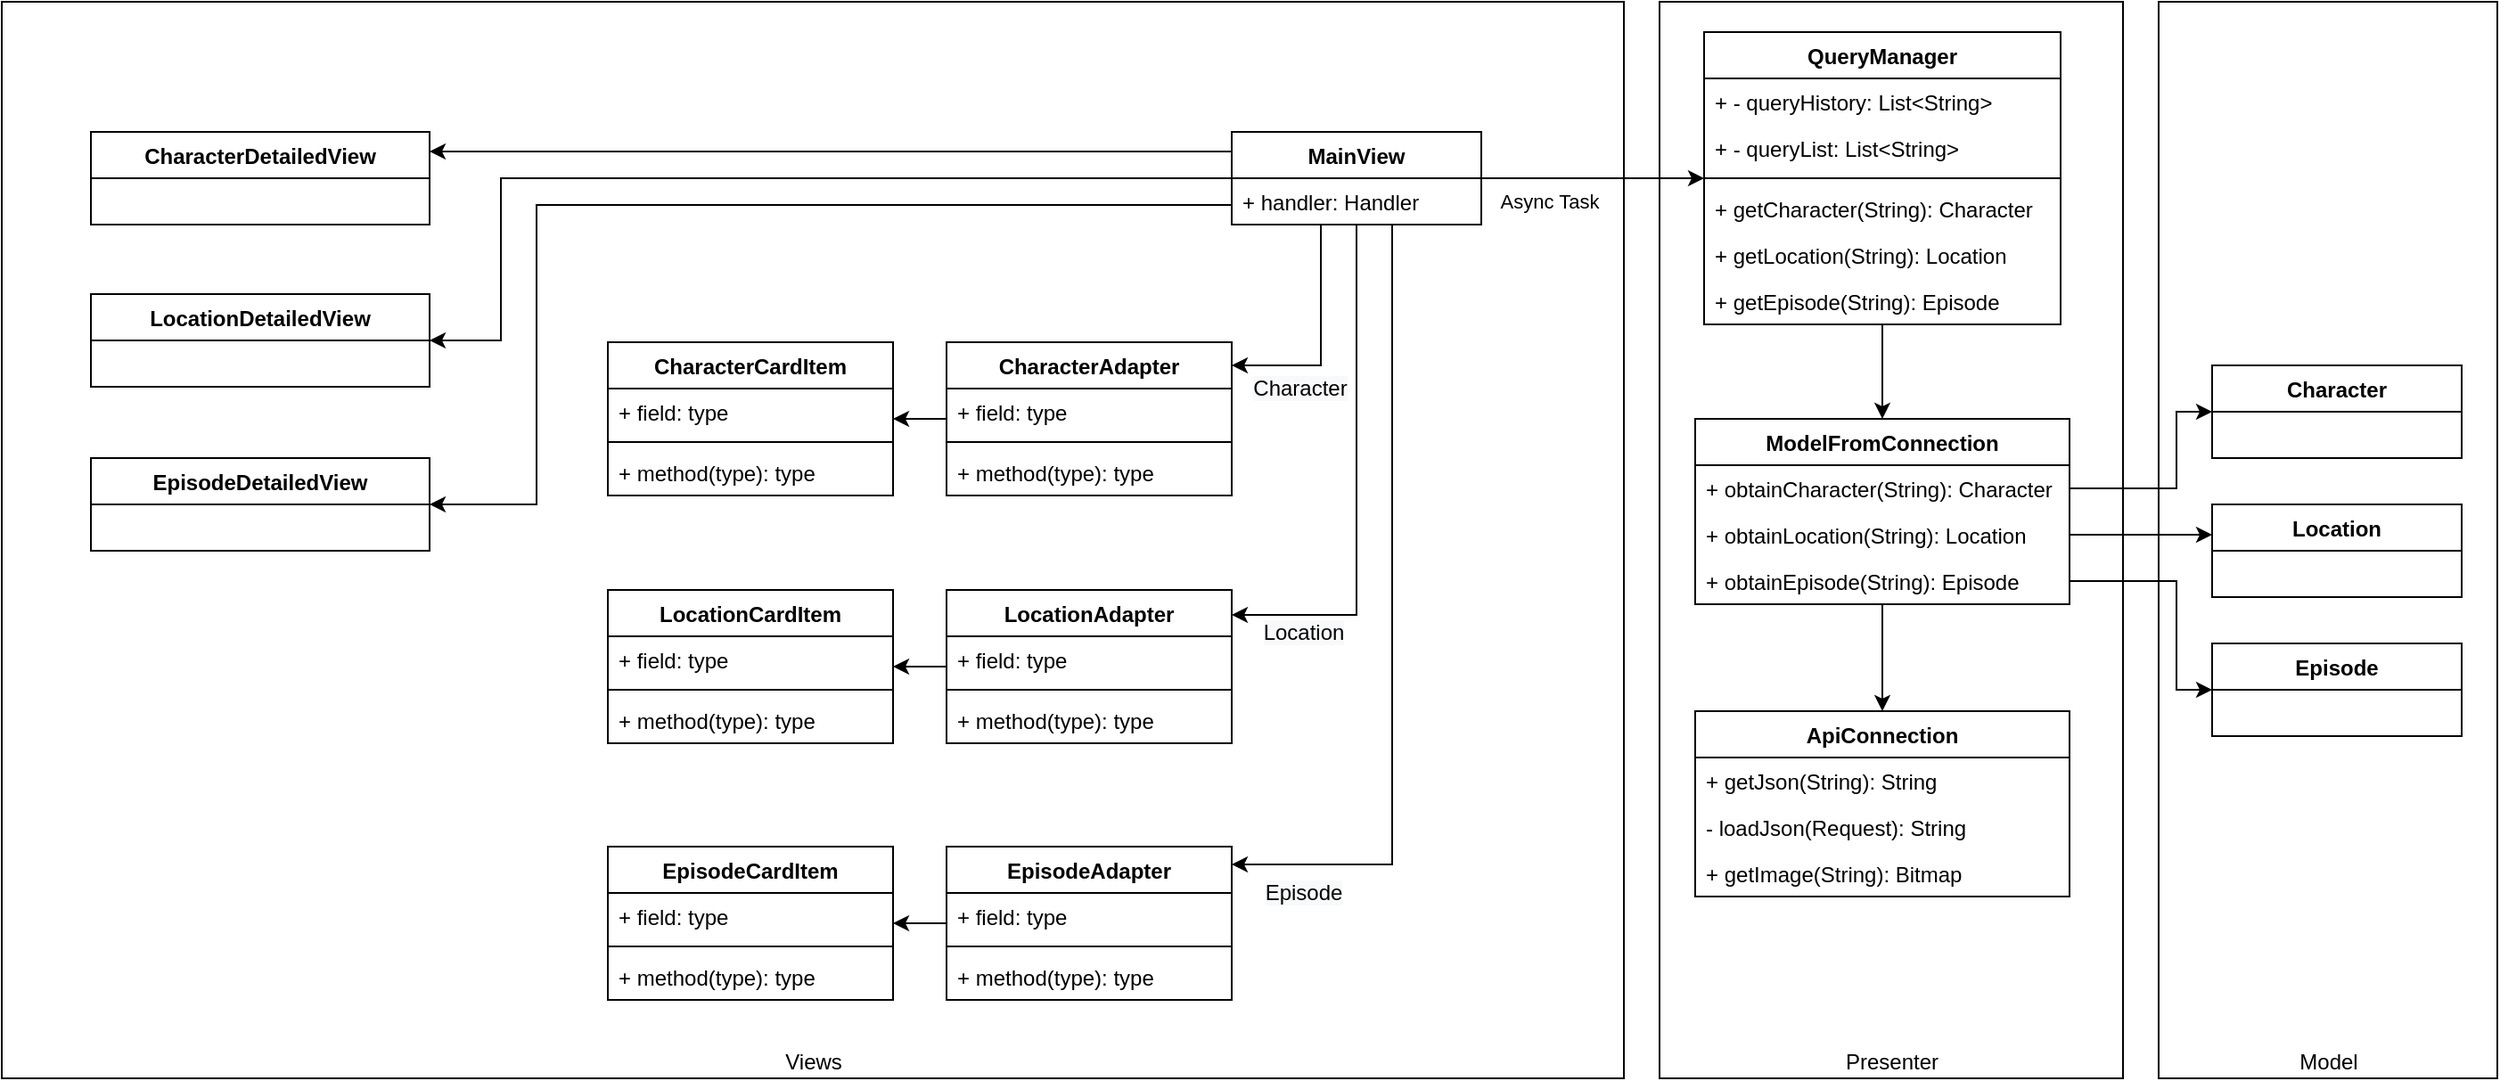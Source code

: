 <mxfile version="14.5.8" type="github"><diagram id="W9qQhaeP2AJs4PxGi8Aj" name="Page-1"><mxGraphModel dx="2591" dy="772" grid="1" gridSize="10" guides="1" tooltips="1" connect="1" arrows="1" fold="1" page="1" pageScale="1" pageWidth="1169" pageHeight="827" math="0" shadow="0"><root><mxCell id="0"/><mxCell id="1" parent="0"/><mxCell id="TamETq3UFSEYEg2kj5Xd-10" value="Presenter" style="verticalLabelPosition=middle;verticalAlign=bottom;html=1;shape=mxgraph.basic.rect;fillColor2=none;strokeWidth=1;size=20;indent=5;labelPosition=center;align=center;" vertex="1" parent="1"><mxGeometry x="350" y="46" width="260" height="604" as="geometry"/></mxCell><mxCell id="TamETq3UFSEYEg2kj5Xd-9" value="Views" style="verticalLabelPosition=middle;verticalAlign=bottom;html=1;shape=mxgraph.basic.rect;fillColor2=none;strokeWidth=1;size=20;indent=5;labelPosition=center;align=center;" vertex="1" parent="1"><mxGeometry x="-580" y="46" width="910" height="604" as="geometry"/></mxCell><mxCell id="TamETq3UFSEYEg2kj5Xd-31" style="edgeStyle=orthogonalEdgeStyle;rounded=0;orthogonalLoop=1;jettySize=auto;html=1;startArrow=none;startFill=0;" edge="1" parent="1" source="TamETq3UFSEYEg2kj5Xd-1" target="TamETq3UFSEYEg2kj5Xd-40"><mxGeometry relative="1" as="geometry"><Array as="points"/></mxGeometry></mxCell><mxCell id="TamETq3UFSEYEg2kj5Xd-32" value="Async Task" style="edgeLabel;html=1;align=center;verticalAlign=middle;resizable=0;points=[];" vertex="1" connectable="0" parent="TamETq3UFSEYEg2kj5Xd-31"><mxGeometry x="-0.711" y="-3" relative="1" as="geometry"><mxPoint x="20" y="10" as="offset"/></mxGeometry></mxCell><mxCell id="TamETq3UFSEYEg2kj5Xd-80" style="edgeStyle=orthogonalEdgeStyle;rounded=0;orthogonalLoop=1;jettySize=auto;html=1;startArrow=none;startFill=0;fontColor=#000000;" edge="1" parent="1" source="TamETq3UFSEYEg2kj5Xd-1" target="TamETq3UFSEYEg2kj5Xd-56"><mxGeometry relative="1" as="geometry"><Array as="points"><mxPoint x="160" y="250"/></Array></mxGeometry></mxCell><mxCell id="TamETq3UFSEYEg2kj5Xd-86" value="&lt;span style=&quot;font-size: 12px ; text-align: left ; background-color: rgb(248 , 249 , 250)&quot;&gt;Character&lt;/span&gt;" style="edgeLabel;html=1;align=center;verticalAlign=middle;resizable=0;points=[];fontColor=#000000;" vertex="1" connectable="0" parent="TamETq3UFSEYEg2kj5Xd-80"><mxGeometry x="0.416" y="3" relative="1" as="geometry"><mxPoint y="10" as="offset"/></mxGeometry></mxCell><mxCell id="TamETq3UFSEYEg2kj5Xd-81" style="edgeStyle=orthogonalEdgeStyle;rounded=0;orthogonalLoop=1;jettySize=auto;html=1;startArrow=none;startFill=0;fontColor=#000000;" edge="1" parent="1" source="TamETq3UFSEYEg2kj5Xd-1" target="TamETq3UFSEYEg2kj5Xd-60"><mxGeometry relative="1" as="geometry"><Array as="points"><mxPoint x="180" y="390"/></Array></mxGeometry></mxCell><mxCell id="TamETq3UFSEYEg2kj5Xd-87" value="&lt;span style=&quot;font-size: 12px ; text-align: left ; background-color: rgb(248 , 249 , 250)&quot;&gt;Location&lt;/span&gt;" style="edgeLabel;html=1;align=center;verticalAlign=middle;resizable=0;points=[];fontColor=#000000;" vertex="1" connectable="0" parent="TamETq3UFSEYEg2kj5Xd-81"><mxGeometry x="0.653" y="-2" relative="1" as="geometry"><mxPoint x="-9.83" y="12" as="offset"/></mxGeometry></mxCell><mxCell id="TamETq3UFSEYEg2kj5Xd-82" style="edgeStyle=orthogonalEdgeStyle;rounded=0;orthogonalLoop=1;jettySize=auto;html=1;startArrow=none;startFill=0;fontColor=#000000;" edge="1" parent="1" source="TamETq3UFSEYEg2kj5Xd-1" target="TamETq3UFSEYEg2kj5Xd-64"><mxGeometry relative="1" as="geometry"><Array as="points"><mxPoint x="200" y="530"/></Array></mxGeometry></mxCell><mxCell id="TamETq3UFSEYEg2kj5Xd-88" value="&lt;span style=&quot;font-size: 12px ; text-align: left ; background-color: rgb(248 , 249 , 250)&quot;&gt;Episode&lt;/span&gt;" style="edgeLabel;html=1;align=center;verticalAlign=middle;resizable=0;points=[];fontColor=#000000;" vertex="1" connectable="0" parent="TamETq3UFSEYEg2kj5Xd-82"><mxGeometry x="0.888" relative="1" as="geometry"><mxPoint x="15.17" y="16" as="offset"/></mxGeometry></mxCell><mxCell id="TamETq3UFSEYEg2kj5Xd-96" style="edgeStyle=orthogonalEdgeStyle;rounded=0;orthogonalLoop=1;jettySize=auto;html=1;startArrow=none;startFill=0;fontColor=#000000;" edge="1" parent="1" source="TamETq3UFSEYEg2kj5Xd-1" target="TamETq3UFSEYEg2kj5Xd-89"><mxGeometry relative="1" as="geometry"><Array as="points"><mxPoint x="-110" y="130"/><mxPoint x="-110" y="130"/></Array></mxGeometry></mxCell><mxCell id="TamETq3UFSEYEg2kj5Xd-97" style="edgeStyle=orthogonalEdgeStyle;rounded=0;orthogonalLoop=1;jettySize=auto;html=1;startArrow=none;startFill=0;fontColor=#000000;" edge="1" parent="1" source="TamETq3UFSEYEg2kj5Xd-1" target="TamETq3UFSEYEg2kj5Xd-93"><mxGeometry relative="1" as="geometry"><Array as="points"><mxPoint x="-300" y="145"/><mxPoint x="-300" y="236"/></Array></mxGeometry></mxCell><mxCell id="TamETq3UFSEYEg2kj5Xd-98" style="edgeStyle=orthogonalEdgeStyle;rounded=0;orthogonalLoop=1;jettySize=auto;html=1;startArrow=none;startFill=0;fontColor=#000000;" edge="1" parent="1" source="TamETq3UFSEYEg2kj5Xd-1" target="TamETq3UFSEYEg2kj5Xd-94"><mxGeometry relative="1" as="geometry"><Array as="points"><mxPoint x="-280" y="160"/><mxPoint x="-280" y="328"/></Array></mxGeometry></mxCell><mxCell id="TamETq3UFSEYEg2kj5Xd-1" value="MainView" style="swimlane;fontStyle=1;childLayout=stackLayout;horizontal=1;startSize=26;fillColor=none;horizontalStack=0;resizeParent=1;resizeParentMax=0;resizeLast=0;collapsible=1;marginBottom=0;" vertex="1" parent="1"><mxGeometry x="110" y="119" width="140" height="52" as="geometry"/></mxCell><mxCell id="TamETq3UFSEYEg2kj5Xd-44" value="+ handler: Handler" style="text;strokeColor=none;fillColor=none;align=left;verticalAlign=top;spacingLeft=4;spacingRight=4;overflow=hidden;rotatable=0;points=[[0,0.5],[1,0.5]];portConstraint=eastwest;" vertex="1" parent="TamETq3UFSEYEg2kj5Xd-1"><mxGeometry y="26" width="140" height="26" as="geometry"/></mxCell><mxCell id="TamETq3UFSEYEg2kj5Xd-18" style="edgeStyle=orthogonalEdgeStyle;rounded=0;orthogonalLoop=1;jettySize=auto;html=1;" edge="1" parent="1" source="TamETq3UFSEYEg2kj5Xd-40" target="TamETq3UFSEYEg2kj5Xd-13"><mxGeometry relative="1" as="geometry"/></mxCell><mxCell id="TamETq3UFSEYEg2kj5Xd-37" style="edgeStyle=orthogonalEdgeStyle;rounded=0;orthogonalLoop=1;jettySize=auto;html=1;startArrow=none;startFill=0;fontColor=#000000;" edge="1" parent="1" source="TamETq3UFSEYEg2kj5Xd-13" target="TamETq3UFSEYEg2kj5Xd-33"><mxGeometry relative="1" as="geometry"/></mxCell><mxCell id="TamETq3UFSEYEg2kj5Xd-13" value="ModelFromConnection" style="swimlane;fontStyle=1;childLayout=stackLayout;horizontal=1;startSize=26;fillColor=none;horizontalStack=0;resizeParent=1;resizeParentMax=0;resizeLast=0;collapsible=1;marginBottom=0;" vertex="1" parent="1"><mxGeometry x="370" y="280" width="210" height="104" as="geometry"/></mxCell><mxCell id="TamETq3UFSEYEg2kj5Xd-48" value="+ obtainCharacter(String): Character" style="text;strokeColor=none;fillColor=none;align=left;verticalAlign=top;spacingLeft=4;spacingRight=4;overflow=hidden;rotatable=0;points=[[0,0.5],[1,0.5]];portConstraint=eastwest;" vertex="1" parent="TamETq3UFSEYEg2kj5Xd-13"><mxGeometry y="26" width="210" height="26" as="geometry"/></mxCell><mxCell id="TamETq3UFSEYEg2kj5Xd-49" value="+ obtainLocation(String): Location" style="text;strokeColor=none;fillColor=none;align=left;verticalAlign=top;spacingLeft=4;spacingRight=4;overflow=hidden;rotatable=0;points=[[0,0.5],[1,0.5]];portConstraint=eastwest;" vertex="1" parent="TamETq3UFSEYEg2kj5Xd-13"><mxGeometry y="52" width="210" height="26" as="geometry"/></mxCell><mxCell id="TamETq3UFSEYEg2kj5Xd-50" value="+ obtainEpisode(String): Episode" style="text;strokeColor=none;fillColor=none;align=left;verticalAlign=top;spacingLeft=4;spacingRight=4;overflow=hidden;rotatable=0;points=[[0,0.5],[1,0.5]];portConstraint=eastwest;" vertex="1" parent="TamETq3UFSEYEg2kj5Xd-13"><mxGeometry y="78" width="210" height="26" as="geometry"/></mxCell><mxCell id="TamETq3UFSEYEg2kj5Xd-19" value="Model" style="verticalLabelPosition=middle;verticalAlign=bottom;html=1;shape=mxgraph.basic.rect;fillColor2=none;strokeWidth=1;size=20;indent=5;labelPosition=center;align=center;" vertex="1" parent="1"><mxGeometry x="630" y="46" width="190" height="604" as="geometry"/></mxCell><mxCell id="TamETq3UFSEYEg2kj5Xd-20" value="Character" style="swimlane;fontStyle=1;childLayout=stackLayout;horizontal=1;startSize=26;fillColor=none;horizontalStack=0;resizeParent=1;resizeParentMax=0;resizeLast=0;collapsible=1;marginBottom=0;" vertex="1" parent="1"><mxGeometry x="660" y="250" width="140" height="52" as="geometry"/></mxCell><mxCell id="TamETq3UFSEYEg2kj5Xd-24" value="Location" style="swimlane;fontStyle=1;childLayout=stackLayout;horizontal=1;startSize=26;fillColor=none;horizontalStack=0;resizeParent=1;resizeParentMax=0;resizeLast=0;collapsible=1;marginBottom=0;" vertex="1" parent="1"><mxGeometry x="660" y="328" width="140" height="52" as="geometry"/></mxCell><mxCell id="TamETq3UFSEYEg2kj5Xd-25" value="Episode" style="swimlane;fontStyle=1;childLayout=stackLayout;horizontal=1;startSize=26;fillColor=none;horizontalStack=0;resizeParent=1;resizeParentMax=0;resizeLast=0;collapsible=1;marginBottom=0;" vertex="1" parent="1"><mxGeometry x="660" y="406" width="140" height="52" as="geometry"/></mxCell><mxCell id="TamETq3UFSEYEg2kj5Xd-27" style="edgeStyle=orthogonalEdgeStyle;rounded=0;orthogonalLoop=1;jettySize=auto;html=1;startArrow=none;startFill=0;" edge="1" parent="1" source="TamETq3UFSEYEg2kj5Xd-48" target="TamETq3UFSEYEg2kj5Xd-20"><mxGeometry relative="1" as="geometry"><mxPoint x="475" y="365" as="sourcePoint"/><Array as="points"><mxPoint x="640" y="319"/><mxPoint x="640" y="276"/></Array></mxGeometry></mxCell><mxCell id="TamETq3UFSEYEg2kj5Xd-28" style="edgeStyle=orthogonalEdgeStyle;rounded=0;orthogonalLoop=1;jettySize=auto;html=1;startArrow=none;startFill=0;" edge="1" parent="1" source="TamETq3UFSEYEg2kj5Xd-49" target="TamETq3UFSEYEg2kj5Xd-24"><mxGeometry relative="1" as="geometry"><mxPoint x="475" y="365" as="sourcePoint"/><Array as="points"><mxPoint x="680" y="345"/><mxPoint x="680" y="358"/></Array></mxGeometry></mxCell><mxCell id="TamETq3UFSEYEg2kj5Xd-29" style="edgeStyle=orthogonalEdgeStyle;rounded=0;orthogonalLoop=1;jettySize=auto;html=1;startArrow=none;startFill=0;" edge="1" parent="1" target="TamETq3UFSEYEg2kj5Xd-25"><mxGeometry relative="1" as="geometry"><mxPoint x="580" y="371" as="sourcePoint"/><Array as="points"><mxPoint x="640" y="371"/><mxPoint x="640" y="432"/></Array></mxGeometry></mxCell><mxCell id="TamETq3UFSEYEg2kj5Xd-33" value="ApiConnection" style="swimlane;fontStyle=1;childLayout=stackLayout;horizontal=1;startSize=26;fillColor=none;horizontalStack=0;resizeParent=1;resizeParentMax=0;resizeLast=0;collapsible=1;marginBottom=0;" vertex="1" parent="1"><mxGeometry x="370" y="444" width="210" height="104" as="geometry"/></mxCell><mxCell id="TamETq3UFSEYEg2kj5Xd-51" value="+ getJson(String): String" style="text;strokeColor=none;fillColor=none;align=left;verticalAlign=top;spacingLeft=4;spacingRight=4;overflow=hidden;rotatable=0;points=[[0,0.5],[1,0.5]];portConstraint=eastwest;" vertex="1" parent="TamETq3UFSEYEg2kj5Xd-33"><mxGeometry y="26" width="210" height="26" as="geometry"/></mxCell><mxCell id="TamETq3UFSEYEg2kj5Xd-38" value="- loadJson(Request): String" style="text;strokeColor=none;fillColor=none;align=left;verticalAlign=top;spacingLeft=4;spacingRight=4;overflow=hidden;rotatable=0;points=[[0,0.5],[1,0.5]];portConstraint=eastwest;" vertex="1" parent="TamETq3UFSEYEg2kj5Xd-33"><mxGeometry y="52" width="210" height="26" as="geometry"/></mxCell><mxCell id="TamETq3UFSEYEg2kj5Xd-35" value="+ getImage(String): Bitmap" style="text;strokeColor=none;fillColor=none;align=left;verticalAlign=top;spacingLeft=4;spacingRight=4;overflow=hidden;rotatable=0;points=[[0,0.5],[1,0.5]];portConstraint=eastwest;" vertex="1" parent="TamETq3UFSEYEg2kj5Xd-33"><mxGeometry y="78" width="210" height="26" as="geometry"/></mxCell><mxCell id="TamETq3UFSEYEg2kj5Xd-40" value="QueryManager" style="swimlane;fontStyle=1;align=center;verticalAlign=top;childLayout=stackLayout;horizontal=1;startSize=26;horizontalStack=0;resizeParent=1;resizeParentMax=0;resizeLast=0;collapsible=1;marginBottom=0;fontColor=#000000;" vertex="1" parent="1"><mxGeometry x="375" y="63" width="200" height="164" as="geometry"/></mxCell><mxCell id="TamETq3UFSEYEg2kj5Xd-41" value="+ - queryHistory: List&lt;String&gt;" style="text;strokeColor=none;fillColor=none;align=left;verticalAlign=top;spacingLeft=4;spacingRight=4;overflow=hidden;rotatable=0;points=[[0,0.5],[1,0.5]];portConstraint=eastwest;" vertex="1" parent="TamETq3UFSEYEg2kj5Xd-40"><mxGeometry y="26" width="200" height="26" as="geometry"/></mxCell><mxCell id="TamETq3UFSEYEg2kj5Xd-45" value="+ - queryList: List&lt;String&gt;" style="text;strokeColor=none;fillColor=none;align=left;verticalAlign=top;spacingLeft=4;spacingRight=4;overflow=hidden;rotatable=0;points=[[0,0.5],[1,0.5]];portConstraint=eastwest;" vertex="1" parent="TamETq3UFSEYEg2kj5Xd-40"><mxGeometry y="52" width="200" height="26" as="geometry"/></mxCell><mxCell id="TamETq3UFSEYEg2kj5Xd-42" value="" style="line;strokeWidth=1;fillColor=none;align=left;verticalAlign=middle;spacingTop=-1;spacingLeft=3;spacingRight=3;rotatable=0;labelPosition=right;points=[];portConstraint=eastwest;" vertex="1" parent="TamETq3UFSEYEg2kj5Xd-40"><mxGeometry y="78" width="200" height="8" as="geometry"/></mxCell><mxCell id="TamETq3UFSEYEg2kj5Xd-43" value="+ getCharacter(String): Character" style="text;strokeColor=none;fillColor=none;align=left;verticalAlign=top;spacingLeft=4;spacingRight=4;overflow=hidden;rotatable=0;points=[[0,0.5],[1,0.5]];portConstraint=eastwest;" vertex="1" parent="TamETq3UFSEYEg2kj5Xd-40"><mxGeometry y="86" width="200" height="26" as="geometry"/></mxCell><mxCell id="TamETq3UFSEYEg2kj5Xd-46" value="+ getLocation(String): Location" style="text;strokeColor=none;fillColor=none;align=left;verticalAlign=top;spacingLeft=4;spacingRight=4;overflow=hidden;rotatable=0;points=[[0,0.5],[1,0.5]];portConstraint=eastwest;" vertex="1" parent="TamETq3UFSEYEg2kj5Xd-40"><mxGeometry y="112" width="200" height="26" as="geometry"/></mxCell><mxCell id="TamETq3UFSEYEg2kj5Xd-47" value="+ getEpisode(String): Episode" style="text;strokeColor=none;fillColor=none;align=left;verticalAlign=top;spacingLeft=4;spacingRight=4;overflow=hidden;rotatable=0;points=[[0,0.5],[1,0.5]];portConstraint=eastwest;" vertex="1" parent="TamETq3UFSEYEg2kj5Xd-40"><mxGeometry y="138" width="200" height="26" as="geometry"/></mxCell><mxCell id="TamETq3UFSEYEg2kj5Xd-83" style="edgeStyle=orthogonalEdgeStyle;rounded=0;orthogonalLoop=1;jettySize=auto;html=1;startArrow=none;startFill=0;fontColor=#000000;" edge="1" parent="1" source="TamETq3UFSEYEg2kj5Xd-56" target="TamETq3UFSEYEg2kj5Xd-68"><mxGeometry relative="1" as="geometry"/></mxCell><mxCell id="TamETq3UFSEYEg2kj5Xd-56" value="CharacterAdapter" style="swimlane;fontStyle=1;align=center;verticalAlign=top;childLayout=stackLayout;horizontal=1;startSize=26;horizontalStack=0;resizeParent=1;resizeParentMax=0;resizeLast=0;collapsible=1;marginBottom=0;fontColor=#000000;" vertex="1" parent="1"><mxGeometry x="-50" y="237" width="160" height="86" as="geometry"/></mxCell><mxCell id="TamETq3UFSEYEg2kj5Xd-57" value="+ field: type" style="text;strokeColor=none;fillColor=none;align=left;verticalAlign=top;spacingLeft=4;spacingRight=4;overflow=hidden;rotatable=0;points=[[0,0.5],[1,0.5]];portConstraint=eastwest;" vertex="1" parent="TamETq3UFSEYEg2kj5Xd-56"><mxGeometry y="26" width="160" height="26" as="geometry"/></mxCell><mxCell id="TamETq3UFSEYEg2kj5Xd-58" value="" style="line;strokeWidth=1;fillColor=none;align=left;verticalAlign=middle;spacingTop=-1;spacingLeft=3;spacingRight=3;rotatable=0;labelPosition=right;points=[];portConstraint=eastwest;" vertex="1" parent="TamETq3UFSEYEg2kj5Xd-56"><mxGeometry y="52" width="160" height="8" as="geometry"/></mxCell><mxCell id="TamETq3UFSEYEg2kj5Xd-59" value="+ method(type): type" style="text;strokeColor=none;fillColor=none;align=left;verticalAlign=top;spacingLeft=4;spacingRight=4;overflow=hidden;rotatable=0;points=[[0,0.5],[1,0.5]];portConstraint=eastwest;" vertex="1" parent="TamETq3UFSEYEg2kj5Xd-56"><mxGeometry y="60" width="160" height="26" as="geometry"/></mxCell><mxCell id="TamETq3UFSEYEg2kj5Xd-84" style="edgeStyle=orthogonalEdgeStyle;rounded=0;orthogonalLoop=1;jettySize=auto;html=1;startArrow=none;startFill=0;fontColor=#000000;" edge="1" parent="1" source="TamETq3UFSEYEg2kj5Xd-60" target="TamETq3UFSEYEg2kj5Xd-72"><mxGeometry relative="1" as="geometry"/></mxCell><mxCell id="TamETq3UFSEYEg2kj5Xd-60" value="LocationAdapter" style="swimlane;fontStyle=1;align=center;verticalAlign=top;childLayout=stackLayout;horizontal=1;startSize=26;horizontalStack=0;resizeParent=1;resizeParentMax=0;resizeLast=0;collapsible=1;marginBottom=0;fontColor=#000000;" vertex="1" parent="1"><mxGeometry x="-50" y="376" width="160" height="86" as="geometry"/></mxCell><mxCell id="TamETq3UFSEYEg2kj5Xd-61" value="+ field: type" style="text;strokeColor=none;fillColor=none;align=left;verticalAlign=top;spacingLeft=4;spacingRight=4;overflow=hidden;rotatable=0;points=[[0,0.5],[1,0.5]];portConstraint=eastwest;" vertex="1" parent="TamETq3UFSEYEg2kj5Xd-60"><mxGeometry y="26" width="160" height="26" as="geometry"/></mxCell><mxCell id="TamETq3UFSEYEg2kj5Xd-62" value="" style="line;strokeWidth=1;fillColor=none;align=left;verticalAlign=middle;spacingTop=-1;spacingLeft=3;spacingRight=3;rotatable=0;labelPosition=right;points=[];portConstraint=eastwest;" vertex="1" parent="TamETq3UFSEYEg2kj5Xd-60"><mxGeometry y="52" width="160" height="8" as="geometry"/></mxCell><mxCell id="TamETq3UFSEYEg2kj5Xd-63" value="+ method(type): type" style="text;strokeColor=none;fillColor=none;align=left;verticalAlign=top;spacingLeft=4;spacingRight=4;overflow=hidden;rotatable=0;points=[[0,0.5],[1,0.5]];portConstraint=eastwest;" vertex="1" parent="TamETq3UFSEYEg2kj5Xd-60"><mxGeometry y="60" width="160" height="26" as="geometry"/></mxCell><mxCell id="TamETq3UFSEYEg2kj5Xd-85" style="edgeStyle=orthogonalEdgeStyle;rounded=0;orthogonalLoop=1;jettySize=auto;html=1;startArrow=none;startFill=0;fontColor=#000000;" edge="1" parent="1" source="TamETq3UFSEYEg2kj5Xd-64" target="TamETq3UFSEYEg2kj5Xd-76"><mxGeometry relative="1" as="geometry"/></mxCell><mxCell id="TamETq3UFSEYEg2kj5Xd-64" value="EpisodeAdapter" style="swimlane;fontStyle=1;align=center;verticalAlign=top;childLayout=stackLayout;horizontal=1;startSize=26;horizontalStack=0;resizeParent=1;resizeParentMax=0;resizeLast=0;collapsible=1;marginBottom=0;fontColor=#000000;" vertex="1" parent="1"><mxGeometry x="-50" y="520" width="160" height="86" as="geometry"/></mxCell><mxCell id="TamETq3UFSEYEg2kj5Xd-65" value="+ field: type" style="text;strokeColor=none;fillColor=none;align=left;verticalAlign=top;spacingLeft=4;spacingRight=4;overflow=hidden;rotatable=0;points=[[0,0.5],[1,0.5]];portConstraint=eastwest;" vertex="1" parent="TamETq3UFSEYEg2kj5Xd-64"><mxGeometry y="26" width="160" height="26" as="geometry"/></mxCell><mxCell id="TamETq3UFSEYEg2kj5Xd-66" value="" style="line;strokeWidth=1;fillColor=none;align=left;verticalAlign=middle;spacingTop=-1;spacingLeft=3;spacingRight=3;rotatable=0;labelPosition=right;points=[];portConstraint=eastwest;" vertex="1" parent="TamETq3UFSEYEg2kj5Xd-64"><mxGeometry y="52" width="160" height="8" as="geometry"/></mxCell><mxCell id="TamETq3UFSEYEg2kj5Xd-67" value="+ method(type): type" style="text;strokeColor=none;fillColor=none;align=left;verticalAlign=top;spacingLeft=4;spacingRight=4;overflow=hidden;rotatable=0;points=[[0,0.5],[1,0.5]];portConstraint=eastwest;" vertex="1" parent="TamETq3UFSEYEg2kj5Xd-64"><mxGeometry y="60" width="160" height="26" as="geometry"/></mxCell><mxCell id="TamETq3UFSEYEg2kj5Xd-68" value="CharacterCardItem" style="swimlane;fontStyle=1;align=center;verticalAlign=top;childLayout=stackLayout;horizontal=1;startSize=26;horizontalStack=0;resizeParent=1;resizeParentMax=0;resizeLast=0;collapsible=1;marginBottom=0;fontColor=#000000;" vertex="1" parent="1"><mxGeometry x="-240" y="237" width="160" height="86" as="geometry"/></mxCell><mxCell id="TamETq3UFSEYEg2kj5Xd-69" value="+ field: type" style="text;strokeColor=none;fillColor=none;align=left;verticalAlign=top;spacingLeft=4;spacingRight=4;overflow=hidden;rotatable=0;points=[[0,0.5],[1,0.5]];portConstraint=eastwest;" vertex="1" parent="TamETq3UFSEYEg2kj5Xd-68"><mxGeometry y="26" width="160" height="26" as="geometry"/></mxCell><mxCell id="TamETq3UFSEYEg2kj5Xd-70" value="" style="line;strokeWidth=1;fillColor=none;align=left;verticalAlign=middle;spacingTop=-1;spacingLeft=3;spacingRight=3;rotatable=0;labelPosition=right;points=[];portConstraint=eastwest;" vertex="1" parent="TamETq3UFSEYEg2kj5Xd-68"><mxGeometry y="52" width="160" height="8" as="geometry"/></mxCell><mxCell id="TamETq3UFSEYEg2kj5Xd-71" value="+ method(type): type" style="text;strokeColor=none;fillColor=none;align=left;verticalAlign=top;spacingLeft=4;spacingRight=4;overflow=hidden;rotatable=0;points=[[0,0.5],[1,0.5]];portConstraint=eastwest;" vertex="1" parent="TamETq3UFSEYEg2kj5Xd-68"><mxGeometry y="60" width="160" height="26" as="geometry"/></mxCell><mxCell id="TamETq3UFSEYEg2kj5Xd-72" value="LocationCardItem" style="swimlane;fontStyle=1;align=center;verticalAlign=top;childLayout=stackLayout;horizontal=1;startSize=26;horizontalStack=0;resizeParent=1;resizeParentMax=0;resizeLast=0;collapsible=1;marginBottom=0;fontColor=#000000;" vertex="1" parent="1"><mxGeometry x="-240" y="376" width="160" height="86" as="geometry"/></mxCell><mxCell id="TamETq3UFSEYEg2kj5Xd-73" value="+ field: type" style="text;strokeColor=none;fillColor=none;align=left;verticalAlign=top;spacingLeft=4;spacingRight=4;overflow=hidden;rotatable=0;points=[[0,0.5],[1,0.5]];portConstraint=eastwest;" vertex="1" parent="TamETq3UFSEYEg2kj5Xd-72"><mxGeometry y="26" width="160" height="26" as="geometry"/></mxCell><mxCell id="TamETq3UFSEYEg2kj5Xd-74" value="" style="line;strokeWidth=1;fillColor=none;align=left;verticalAlign=middle;spacingTop=-1;spacingLeft=3;spacingRight=3;rotatable=0;labelPosition=right;points=[];portConstraint=eastwest;" vertex="1" parent="TamETq3UFSEYEg2kj5Xd-72"><mxGeometry y="52" width="160" height="8" as="geometry"/></mxCell><mxCell id="TamETq3UFSEYEg2kj5Xd-75" value="+ method(type): type" style="text;strokeColor=none;fillColor=none;align=left;verticalAlign=top;spacingLeft=4;spacingRight=4;overflow=hidden;rotatable=0;points=[[0,0.5],[1,0.5]];portConstraint=eastwest;" vertex="1" parent="TamETq3UFSEYEg2kj5Xd-72"><mxGeometry y="60" width="160" height="26" as="geometry"/></mxCell><mxCell id="TamETq3UFSEYEg2kj5Xd-76" value="EpisodeCardItem" style="swimlane;fontStyle=1;align=center;verticalAlign=top;childLayout=stackLayout;horizontal=1;startSize=26;horizontalStack=0;resizeParent=1;resizeParentMax=0;resizeLast=0;collapsible=1;marginBottom=0;fontColor=#000000;" vertex="1" parent="1"><mxGeometry x="-240" y="520" width="160" height="86" as="geometry"/></mxCell><mxCell id="TamETq3UFSEYEg2kj5Xd-77" value="+ field: type" style="text;strokeColor=none;fillColor=none;align=left;verticalAlign=top;spacingLeft=4;spacingRight=4;overflow=hidden;rotatable=0;points=[[0,0.5],[1,0.5]];portConstraint=eastwest;" vertex="1" parent="TamETq3UFSEYEg2kj5Xd-76"><mxGeometry y="26" width="160" height="26" as="geometry"/></mxCell><mxCell id="TamETq3UFSEYEg2kj5Xd-78" value="" style="line;strokeWidth=1;fillColor=none;align=left;verticalAlign=middle;spacingTop=-1;spacingLeft=3;spacingRight=3;rotatable=0;labelPosition=right;points=[];portConstraint=eastwest;" vertex="1" parent="TamETq3UFSEYEg2kj5Xd-76"><mxGeometry y="52" width="160" height="8" as="geometry"/></mxCell><mxCell id="TamETq3UFSEYEg2kj5Xd-79" value="+ method(type): type" style="text;strokeColor=none;fillColor=none;align=left;verticalAlign=top;spacingLeft=4;spacingRight=4;overflow=hidden;rotatable=0;points=[[0,0.5],[1,0.5]];portConstraint=eastwest;" vertex="1" parent="TamETq3UFSEYEg2kj5Xd-76"><mxGeometry y="60" width="160" height="26" as="geometry"/></mxCell><mxCell id="TamETq3UFSEYEg2kj5Xd-89" value="CharacterDetailedView" style="swimlane;fontStyle=1;childLayout=stackLayout;horizontal=1;startSize=26;fillColor=none;horizontalStack=0;resizeParent=1;resizeParentMax=0;resizeLast=0;collapsible=1;marginBottom=0;fontColor=#000000;" vertex="1" parent="1"><mxGeometry x="-530" y="119" width="190" height="52" as="geometry"/></mxCell><mxCell id="TamETq3UFSEYEg2kj5Xd-93" value="LocationDetailedView" style="swimlane;fontStyle=1;childLayout=stackLayout;horizontal=1;startSize=26;fillColor=none;horizontalStack=0;resizeParent=1;resizeParentMax=0;resizeLast=0;collapsible=1;marginBottom=0;fontColor=#000000;" vertex="1" parent="1"><mxGeometry x="-530" y="210" width="190" height="52" as="geometry"/></mxCell><mxCell id="TamETq3UFSEYEg2kj5Xd-94" value="EpisodeDetailedView" style="swimlane;fontStyle=1;childLayout=stackLayout;horizontal=1;startSize=26;fillColor=none;horizontalStack=0;resizeParent=1;resizeParentMax=0;resizeLast=0;collapsible=1;marginBottom=0;fontColor=#000000;" vertex="1" parent="1"><mxGeometry x="-530" y="302" width="190" height="52" as="geometry"/></mxCell></root></mxGraphModel></diagram></mxfile>